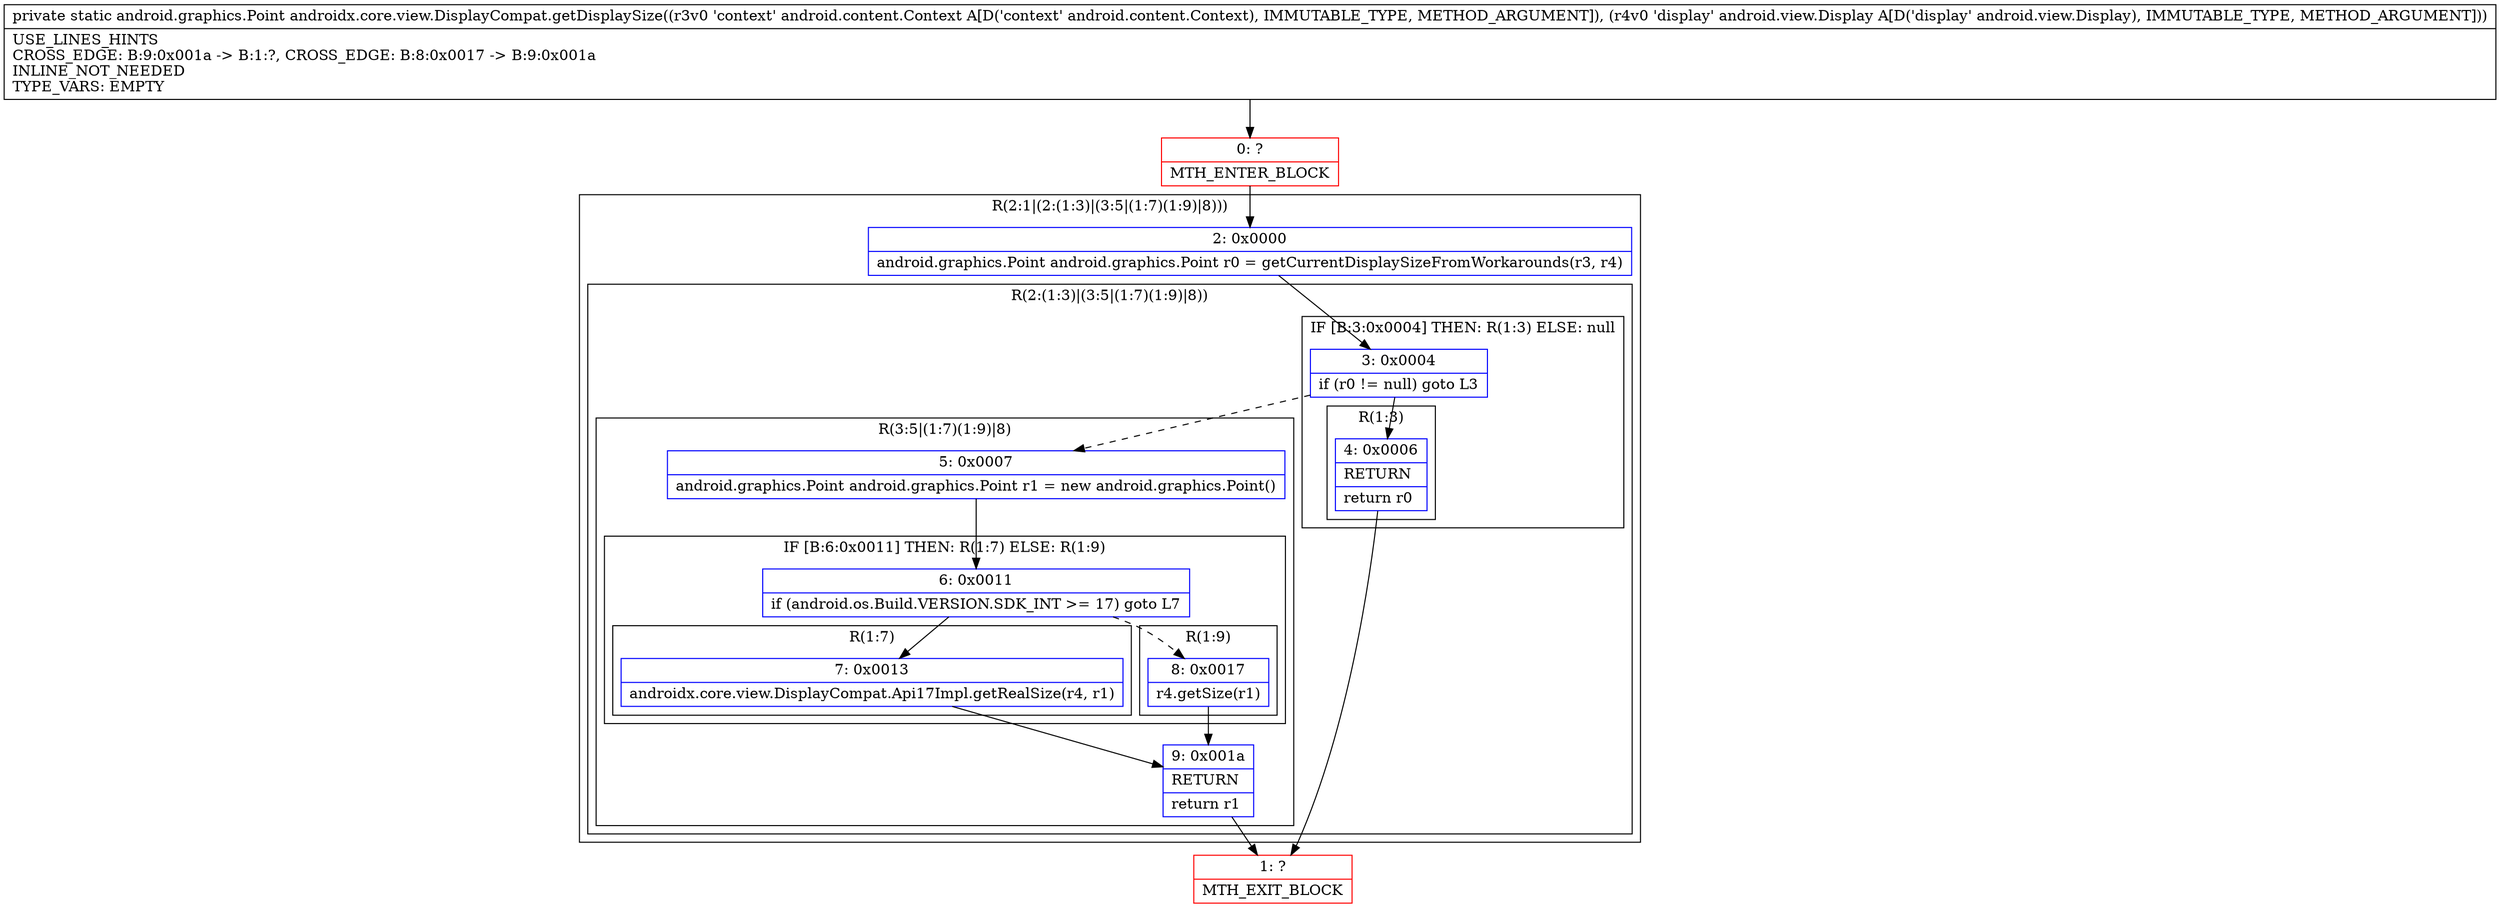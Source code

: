 digraph "CFG forandroidx.core.view.DisplayCompat.getDisplaySize(Landroid\/content\/Context;Landroid\/view\/Display;)Landroid\/graphics\/Point;" {
subgraph cluster_Region_1139869271 {
label = "R(2:1|(2:(1:3)|(3:5|(1:7)(1:9)|8)))";
node [shape=record,color=blue];
Node_2 [shape=record,label="{2\:\ 0x0000|android.graphics.Point android.graphics.Point r0 = getCurrentDisplaySizeFromWorkarounds(r3, r4)\l}"];
subgraph cluster_Region_20360784 {
label = "R(2:(1:3)|(3:5|(1:7)(1:9)|8))";
node [shape=record,color=blue];
subgraph cluster_IfRegion_1256733987 {
label = "IF [B:3:0x0004] THEN: R(1:3) ELSE: null";
node [shape=record,color=blue];
Node_3 [shape=record,label="{3\:\ 0x0004|if (r0 != null) goto L3\l}"];
subgraph cluster_Region_519521713 {
label = "R(1:3)";
node [shape=record,color=blue];
Node_4 [shape=record,label="{4\:\ 0x0006|RETURN\l|return r0\l}"];
}
}
subgraph cluster_Region_1933186899 {
label = "R(3:5|(1:7)(1:9)|8)";
node [shape=record,color=blue];
Node_5 [shape=record,label="{5\:\ 0x0007|android.graphics.Point android.graphics.Point r1 = new android.graphics.Point()\l}"];
subgraph cluster_IfRegion_107476015 {
label = "IF [B:6:0x0011] THEN: R(1:7) ELSE: R(1:9)";
node [shape=record,color=blue];
Node_6 [shape=record,label="{6\:\ 0x0011|if (android.os.Build.VERSION.SDK_INT \>= 17) goto L7\l}"];
subgraph cluster_Region_942826717 {
label = "R(1:7)";
node [shape=record,color=blue];
Node_7 [shape=record,label="{7\:\ 0x0013|androidx.core.view.DisplayCompat.Api17Impl.getRealSize(r4, r1)\l}"];
}
subgraph cluster_Region_867719133 {
label = "R(1:9)";
node [shape=record,color=blue];
Node_8 [shape=record,label="{8\:\ 0x0017|r4.getSize(r1)\l}"];
}
}
Node_9 [shape=record,label="{9\:\ 0x001a|RETURN\l|return r1\l}"];
}
}
}
Node_0 [shape=record,color=red,label="{0\:\ ?|MTH_ENTER_BLOCK\l}"];
Node_1 [shape=record,color=red,label="{1\:\ ?|MTH_EXIT_BLOCK\l}"];
MethodNode[shape=record,label="{private static android.graphics.Point androidx.core.view.DisplayCompat.getDisplaySize((r3v0 'context' android.content.Context A[D('context' android.content.Context), IMMUTABLE_TYPE, METHOD_ARGUMENT]), (r4v0 'display' android.view.Display A[D('display' android.view.Display), IMMUTABLE_TYPE, METHOD_ARGUMENT]))  | USE_LINES_HINTS\lCROSS_EDGE: B:9:0x001a \-\> B:1:?, CROSS_EDGE: B:8:0x0017 \-\> B:9:0x001a\lINLINE_NOT_NEEDED\lTYPE_VARS: EMPTY\l}"];
MethodNode -> Node_0;Node_2 -> Node_3;
Node_3 -> Node_4;
Node_3 -> Node_5[style=dashed];
Node_4 -> Node_1;
Node_5 -> Node_6;
Node_6 -> Node_7;
Node_6 -> Node_8[style=dashed];
Node_7 -> Node_9;
Node_8 -> Node_9;
Node_9 -> Node_1;
Node_0 -> Node_2;
}

